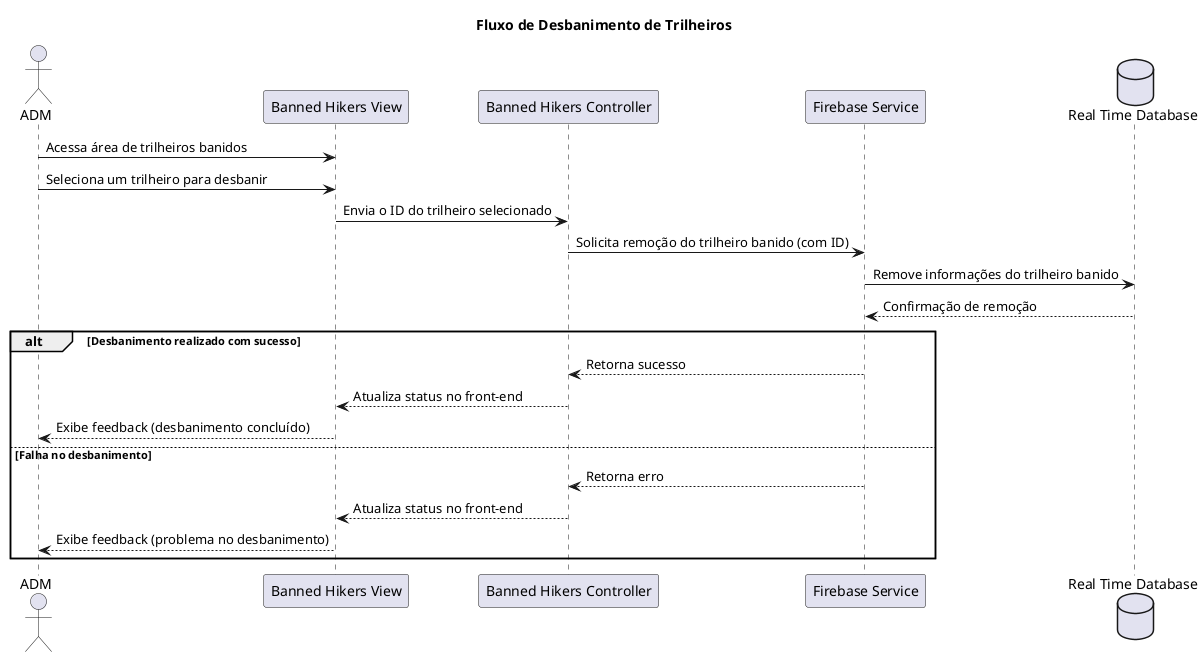 @startuml pe_na_pedra_sequence_diagram_1
actor ADM as adm

participant "Banned Hikers View" as bannedHikersView
participant "Banned Hikers Controller" as bannedHikersController
participant "Firebase Service" as firebase
database "Real Time Database" as realTimeDatabase

title Fluxo de Desbanimento de Trilheiros

adm -> bannedHikersView : Acessa área de trilheiros banidos
adm -> bannedHikersView : Seleciona um trilheiro para desbanir

bannedHikersView -> bannedHikersController : Envia o ID do trilheiro selecionado

bannedHikersController -> firebase : Solicita remoção do trilheiro banido (com ID)

firebase -> realTimeDatabase : Remove informações do trilheiro banido
realTimeDatabase --> firebase : Confirmação de remoção

alt Desbanimento realizado com sucesso
  firebase --> bannedHikersController : Retorna sucesso
  bannedHikersController --> bannedHikersView : Atualiza status no front-end
  bannedHikersView --> adm : Exibe feedback (desbanimento concluído)
else Falha no desbanimento
  firebase --> bannedHikersController : Retorna erro
  bannedHikersController --> bannedHikersView : Atualiza status no front-end
  bannedHikersView --> adm : Exibe feedback (problema no desbanimento)
end
@enduml
